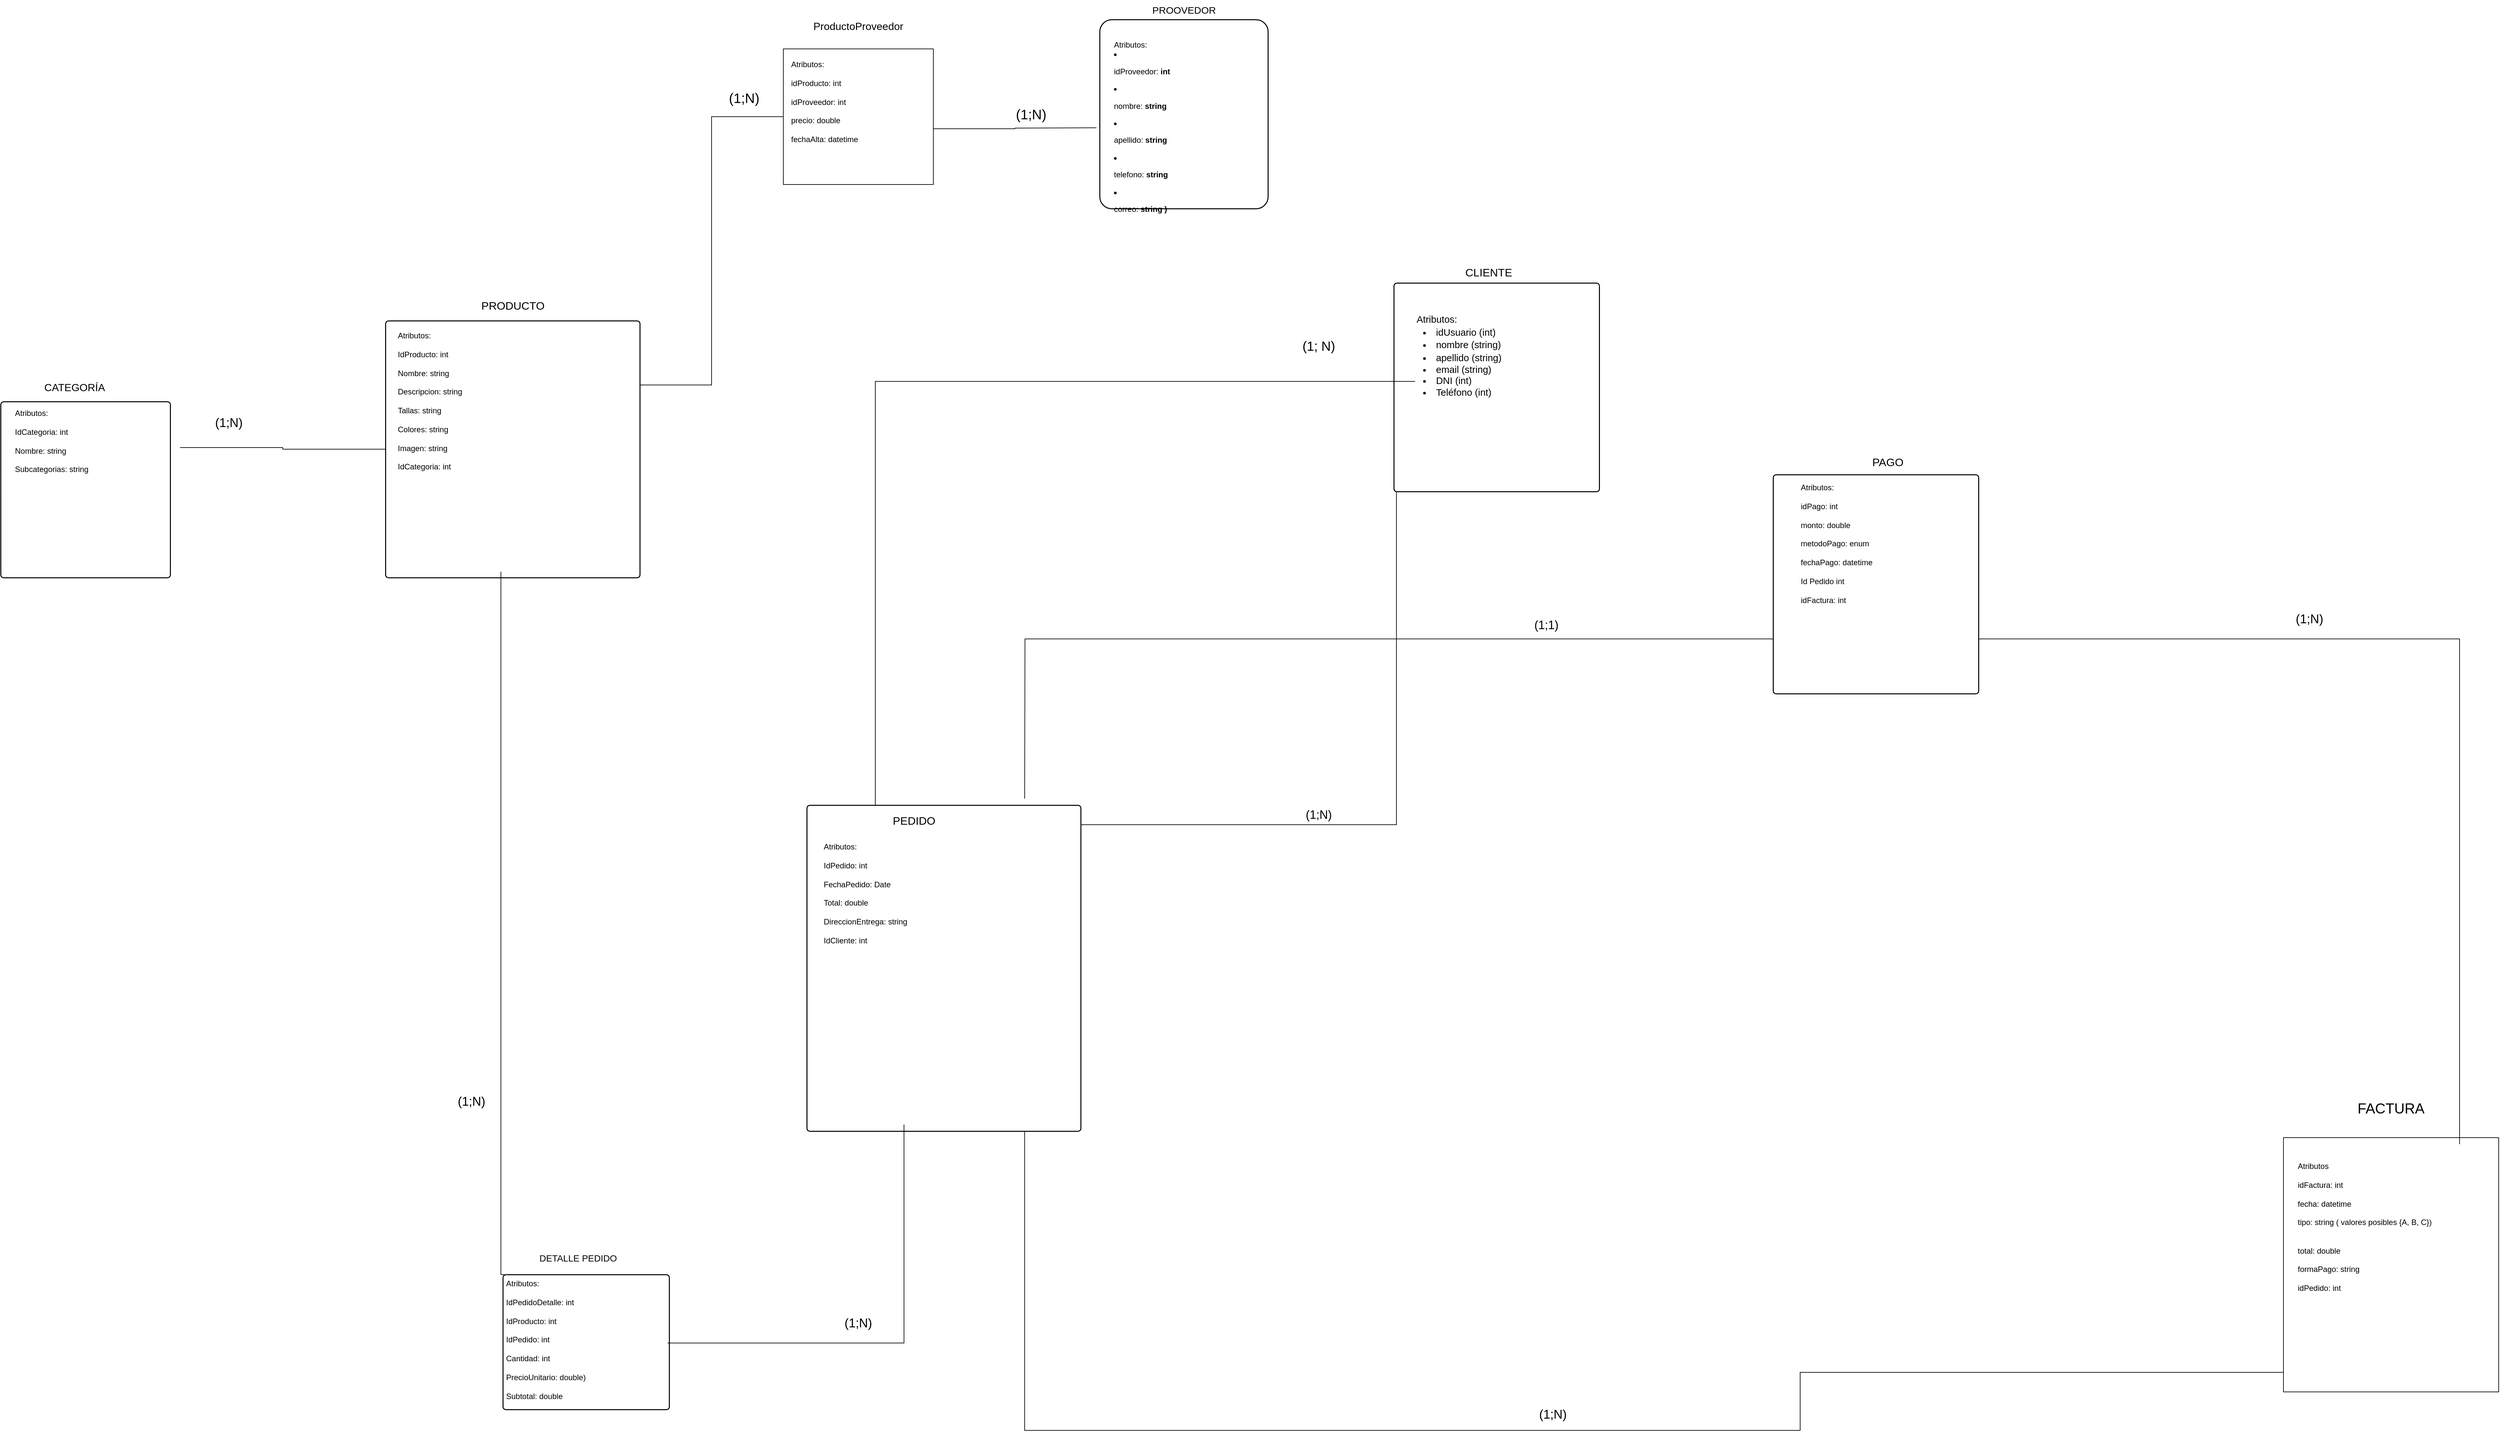 <mxfile version="28.2.5">
  <diagram name="Página-1" id="pykxd99a8eA-za5mrAO4">
    <mxGraphModel grid="1" page="1" gridSize="10" guides="1" tooltips="1" connect="1" arrows="1" fold="1" pageScale="1" pageWidth="827" pageHeight="1169" math="0" shadow="0">
      <root>
        <mxCell id="0" />
        <mxCell id="1" parent="0" />
        <mxCell id="EBXGKGWkB09iLzEwU4NJ-7" value="&lt;div style=&quot;display: flex; justify-content: flex-start; text-align: left; align-items: baseline; font-size: 0; line-height: 1.25;margin-top: -2px;&quot;&gt;&lt;span&gt;&lt;br&gt;&lt;/span&gt;&lt;/div&gt;" style="html=1;overflow=block;blockSpacing=1;whiteSpace=wrap;fontSize=13;spacing=3.8;strokeOpacity=100;fillOpacity=100;rounded=1;absoluteArcSize=1;arcSize=37;fillColor=#ffffff;strokeWidth=1.5;lucidId=oJzHDDHh~Keg;" vertex="1" parent="1">
          <mxGeometry x="5615" y="825" width="258" height="290" as="geometry" />
        </mxCell>
        <mxCell id="EBXGKGWkB09iLzEwU4NJ-8" style="edgeStyle=orthogonalEdgeStyle;rounded=0;orthogonalLoop=1;jettySize=auto;html=1;exitX=0.25;exitY=1;exitDx=0;exitDy=0;entryX=1;entryY=0.25;entryDx=0;entryDy=0;" edge="1" parent="1" source="EBXGKGWkB09iLzEwU4NJ-9" target="EBXGKGWkB09iLzEwU4NJ-17">
          <mxGeometry relative="1" as="geometry">
            <Array as="points">
              <mxPoint x="6070" y="1549" />
              <mxPoint x="6070" y="2060" />
              <mxPoint x="5530" y="2060" />
            </Array>
          </mxGeometry>
        </mxCell>
        <mxCell id="EBXGKGWkB09iLzEwU4NJ-9" value="&lt;div style=&quot;display: flex; justify-content: center; align-items: baseline; font-size: 0px; line-height: 1.25; margin-top: -2px;&quot;&gt;&lt;span style=&quot;&quot;&gt;&lt;br&gt;&lt;/span&gt;&lt;/div&gt;" style="html=1;overflow=block;blockSpacing=1;whiteSpace=wrap;fontSize=13;spacing=3.8;strokeOpacity=100;fillOpacity=100;rounded=1;absoluteArcSize=1;arcSize=9;fillColor=#ffffff;strokeWidth=1.5;lucidId=JLzHYAGDdfgJ;align=center;" vertex="1" parent="1">
          <mxGeometry x="6066" y="1229" width="315" height="320" as="geometry" />
        </mxCell>
        <mxCell id="EBXGKGWkB09iLzEwU4NJ-11" style="edgeStyle=orthogonalEdgeStyle;rounded=0;orthogonalLoop=1;jettySize=auto;html=1;exitX=1;exitY=0.25;exitDx=0;exitDy=0;entryX=0;entryY=0.5;entryDx=0;entryDy=0;shape=wire;dashed=1;endArrow=none;endFill=0;" edge="1" parent="1" source="EBXGKGWkB09iLzEwU4NJ-13" target="EBXGKGWkB09iLzEwU4NJ-43">
          <mxGeometry relative="1" as="geometry" />
        </mxCell>
        <mxCell id="EBXGKGWkB09iLzEwU4NJ-12" style="edgeStyle=orthogonalEdgeStyle;rounded=0;orthogonalLoop=1;jettySize=auto;html=1;exitX=0;exitY=0.5;exitDx=0;exitDy=0;entryX=1;entryY=0.25;entryDx=0;entryDy=0;endArrow=none;endFill=0;" edge="1" parent="1" source="EBXGKGWkB09iLzEwU4NJ-13" target="EBXGKGWkB09iLzEwU4NJ-90">
          <mxGeometry relative="1" as="geometry" />
        </mxCell>
        <mxCell id="EBXGKGWkB09iLzEwU4NJ-13" value="&lt;div style=&quot;display: flex; justify-content: center; text-align: center; align-items: baseline; font-size: 0; line-height: 1.25;margin-top: -2px;&quot;&gt;&lt;span&gt;&lt;br&gt;&lt;/span&gt;&lt;/div&gt;" style="html=1;overflow=block;blockSpacing=1;whiteSpace=wrap;fontSize=13;spacing=3.8;strokeOpacity=100;fillOpacity=100;rounded=1;absoluteArcSize=1;arcSize=9;fillColor=#ffffff;strokeWidth=1.5;lucidId=tOzHGIA8UjvC;" vertex="1" parent="1">
          <mxGeometry x="4520" y="1287" width="390" height="394" as="geometry" />
        </mxCell>
        <mxCell id="EBXGKGWkB09iLzEwU4NJ-14" value="&lt;div style=&quot;display: flex; justify-content: center; text-align: center; align-items: baseline; font-size: 0; line-height: 1.25;margin-top: -2px;&quot;&gt;&lt;span&gt;&lt;br&gt;&lt;/span&gt;&lt;/div&gt;" style="html=1;overflow=block;blockSpacing=1;whiteSpace=wrap;fontSize=13;spacing=3.8;strokeOpacity=100;fillOpacity=100;rounded=1;absoluteArcSize=1;arcSize=9;fillColor=#ffffff;strokeWidth=1.5;lucidId=wPzHekmR0M1P;" vertex="1" parent="1">
          <mxGeometry x="3930" y="1411" width="260" height="270" as="geometry" />
        </mxCell>
        <mxCell id="EBXGKGWkB09iLzEwU4NJ-15" style="edgeStyle=orthogonalEdgeStyle;rounded=0;orthogonalLoop=1;jettySize=auto;html=1;exitX=0.25;exitY=0;exitDx=0;exitDy=0;entryX=0;entryY=0.5;entryDx=0;entryDy=0;endArrow=none;endFill=0;" edge="1" parent="1" source="EBXGKGWkB09iLzEwU4NJ-17" target="EBXGKGWkB09iLzEwU4NJ-95">
          <mxGeometry relative="1" as="geometry" />
        </mxCell>
        <mxCell id="EBXGKGWkB09iLzEwU4NJ-17" value="&lt;div style=&quot;display: flex; justify-content: center; text-align: center; align-items: baseline; font-size: 0; line-height: 1.25;margin-top: -2px;&quot;&gt;&lt;span&gt;&lt;br&gt;&lt;/span&gt;&lt;/div&gt;" style="html=1;overflow=block;blockSpacing=1;whiteSpace=wrap;fontSize=13;spacing=3.8;strokeOpacity=100;fillOpacity=100;rounded=1;absoluteArcSize=1;arcSize=9;fillColor=#ffffff;strokeWidth=1.5;lucidId=pQzHjC2g94SA;" vertex="1" parent="1">
          <mxGeometry x="5166" y="2030" width="420" height="500" as="geometry" />
        </mxCell>
        <mxCell id="EBXGKGWkB09iLzEwU4NJ-19" style="edgeStyle=orthogonalEdgeStyle;rounded=0;orthogonalLoop=1;jettySize=auto;html=1;exitX=0;exitY=0.75;exitDx=0;exitDy=0;endArrow=none;endFill=0;" edge="1" parent="1" source="EBXGKGWkB09iLzEwU4NJ-20">
          <mxGeometry relative="1" as="geometry">
            <mxPoint x="5500" y="2020.0" as="targetPoint" />
          </mxGeometry>
        </mxCell>
        <mxCell id="EBXGKGWkB09iLzEwU4NJ-20" value="&lt;div style=&quot;display: flex; justify-content: center; text-align: center; align-items: baseline; font-size: 0; line-height: 1.25;margin-top: -2px;&quot;&gt;&lt;span&gt;&lt;br&gt;&lt;/span&gt;&lt;/div&gt;" style="html=1;overflow=block;blockSpacing=1;whiteSpace=wrap;fontSize=13;spacing=3.8;strokeOpacity=100;fillOpacity=100;rounded=1;absoluteArcSize=1;arcSize=9;fillColor=#ffffff;strokeWidth=1.5;lucidId=~RzHCrl8J2Zh;" vertex="1" parent="1">
          <mxGeometry x="6647.5" y="1523" width="315" height="336" as="geometry" />
        </mxCell>
        <mxCell id="EBXGKGWkB09iLzEwU4NJ-24" value="&lt;div style=&quot;text-align: left;&quot;&gt;&lt;br&gt;&lt;/div&gt;" style="html=1;overflow=block;blockSpacing=1;whiteSpace=wrap;fontSize=13;spacing=3.8;strokeOpacity=100;fillOpacity=100;rounded=1;absoluteArcSize=1;arcSize=9;fillColor=#ffffff;strokeWidth=1.5;lucidId=B9zHbpdB2686;" vertex="1" parent="1">
          <mxGeometry x="4700" y="2750" width="255" height="207" as="geometry" />
        </mxCell>
        <mxCell id="EBXGKGWkB09iLzEwU4NJ-26" value="PRODUCTO" style="text;html=1;align=center;verticalAlign=middle;resizable=0;points=[];autosize=1;strokeColor=none;fillColor=none;fontSize=17;" vertex="1" parent="1">
          <mxGeometry x="4655" y="1250" width="120" height="30" as="geometry" />
        </mxCell>
        <mxCell id="EBXGKGWkB09iLzEwU4NJ-27" value="CATEGORÍA" style="text;html=1;align=center;verticalAlign=middle;resizable=0;points=[];autosize=1;strokeColor=none;fillColor=none;fontSize=16;" vertex="1" parent="1">
          <mxGeometry x="3983" y="1374" width="120" height="30" as="geometry" />
        </mxCell>
        <mxCell id="EBXGKGWkB09iLzEwU4NJ-28" value="DETALLE PEDIDO" style="text;html=1;align=center;verticalAlign=middle;resizable=0;points=[];autosize=1;strokeColor=none;fillColor=none;fontSize=14;" vertex="1" parent="1">
          <mxGeometry x="4745" y="2710" width="140" height="30" as="geometry" />
        </mxCell>
        <mxCell id="EBXGKGWkB09iLzEwU4NJ-29" value="PEDIDO" style="text;html=1;align=center;verticalAlign=middle;resizable=0;points=[];autosize=1;strokeColor=none;fillColor=none;fontSize=17;" vertex="1" parent="1">
          <mxGeometry x="5285" y="2040" width="90" height="30" as="geometry" />
        </mxCell>
        <mxCell id="EBXGKGWkB09iLzEwU4NJ-31" value="PAGO" style="text;html=1;align=center;verticalAlign=middle;resizable=0;points=[];autosize=1;strokeColor=none;fillColor=none;fontSize=17;" vertex="1" parent="1">
          <mxGeometry x="6787.5" y="1490" width="70" height="30" as="geometry" />
        </mxCell>
        <mxCell id="EBXGKGWkB09iLzEwU4NJ-35" value="PROOVEDOR" style="text;html=1;align=center;verticalAlign=middle;resizable=0;points=[];autosize=1;strokeColor=none;fillColor=none;fontSize=15;" vertex="1" parent="1">
          <mxGeometry x="5684" y="795" width="120" height="30" as="geometry" />
        </mxCell>
        <mxCell id="EBXGKGWkB09iLzEwU4NJ-36" value="CLIENTE" style="text;html=1;align=center;verticalAlign=middle;resizable=0;points=[];autosize=1;strokeColor=none;fillColor=none;fontSize=17;" vertex="1" parent="1">
          <mxGeometry x="6161" y="1199" width="100" height="30" as="geometry" />
        </mxCell>
        <mxCell id="EBXGKGWkB09iLzEwU4NJ-42" value="&lt;font style=&quot;font-size: 19px;&quot;&gt;(1;N)&lt;/font&gt;" style="text;html=1;align=center;verticalAlign=middle;whiteSpace=wrap;rounded=0;" vertex="1" parent="1">
          <mxGeometry x="4250" y="1429" width="60" height="30" as="geometry" />
        </mxCell>
        <mxCell id="EBXGKGWkB09iLzEwU4NJ-43" value="" style="rounded=0;whiteSpace=wrap;html=1;" vertex="1" parent="1">
          <mxGeometry x="5130" y="870" width="230" height="208" as="geometry" />
        </mxCell>
        <mxCell id="EBXGKGWkB09iLzEwU4NJ-44" value="&lt;font style=&quot;font-size: 16px;&quot;&gt;ProductoProveedor&lt;/font&gt;" style="text;html=1;align=center;verticalAlign=middle;whiteSpace=wrap;rounded=0;" vertex="1" parent="1">
          <mxGeometry x="5215" y="820" width="60" height="30" as="geometry" />
        </mxCell>
        <mxCell id="EBXGKGWkB09iLzEwU4NJ-47" value="&lt;font style=&quot;font-size: 19px;&quot;&gt;(1;N)&lt;/font&gt;" style="text;html=1;align=center;verticalAlign=middle;whiteSpace=wrap;rounded=0;" vertex="1" parent="1">
          <mxGeometry x="5215" y="2810" width="60" height="30" as="geometry" />
        </mxCell>
        <mxCell id="EBXGKGWkB09iLzEwU4NJ-48" value="&lt;font style=&quot;font-size: 18px;&quot;&gt;(1;N)&lt;/font&gt;" style="text;html=1;align=center;verticalAlign=middle;whiteSpace=wrap;rounded=0;" vertex="1" parent="1">
          <mxGeometry x="5921" y="2030" width="60" height="30" as="geometry" />
        </mxCell>
        <mxCell id="EBXGKGWkB09iLzEwU4NJ-52" value="&lt;font style=&quot;font-size: 20px;&quot;&gt;(1; N)&lt;/font&gt;" style="text;html=1;align=center;verticalAlign=middle;whiteSpace=wrap;rounded=0;" vertex="1" parent="1">
          <mxGeometry x="5921" y="1310" width="60" height="30" as="geometry" />
        </mxCell>
        <mxCell id="EBXGKGWkB09iLzEwU4NJ-53" value="&lt;font style=&quot;font-size: 21px;&quot;&gt;(1;N)&lt;/font&gt;" style="text;html=1;align=center;verticalAlign=middle;whiteSpace=wrap;rounded=0;" vertex="1" parent="1">
          <mxGeometry x="5040" y="930" width="60" height="30" as="geometry" />
        </mxCell>
        <mxCell id="EBXGKGWkB09iLzEwU4NJ-54" value="&lt;font style=&quot;font-size: 21px;&quot;&gt;(1;N)&lt;/font&gt;" style="text;html=1;align=center;verticalAlign=middle;whiteSpace=wrap;rounded=0;" vertex="1" parent="1">
          <mxGeometry x="5480" y="955" width="60" height="30" as="geometry" />
        </mxCell>
        <mxCell id="EBXGKGWkB09iLzEwU4NJ-69" value="&lt;font style=&quot;font-size: 19px;&quot;&gt;(1;N)&lt;/font&gt;" style="text;html=1;align=center;verticalAlign=middle;whiteSpace=wrap;rounded=0;" vertex="1" parent="1">
          <mxGeometry x="7440" y="1730" width="60" height="30" as="geometry" />
        </mxCell>
        <mxCell id="EBXGKGWkB09iLzEwU4NJ-75" value="" style="rounded=0;whiteSpace=wrap;html=1;" vertex="1" parent="1">
          <mxGeometry x="7430" y="2540" width="330" height="390" as="geometry" />
        </mxCell>
        <mxCell id="EBXGKGWkB09iLzEwU4NJ-76" value="&lt;font style=&quot;font-size: 22px;&quot;&gt;FACTURA&lt;/font&gt;" style="text;html=1;align=center;verticalAlign=middle;whiteSpace=wrap;rounded=0;" vertex="1" parent="1">
          <mxGeometry x="7565" y="2481" width="60" height="30" as="geometry" />
        </mxCell>
        <mxCell id="EBXGKGWkB09iLzEwU4NJ-78" value="&lt;div style=&quot;text-align: center;&quot;&gt;&lt;br&gt;&lt;/div&gt;" style="text;whiteSpace=wrap;html=1;" vertex="1" parent="1">
          <mxGeometry x="7530" y="2570" width="220" height="200" as="geometry" />
        </mxCell>
        <mxCell id="EBXGKGWkB09iLzEwU4NJ-79" style="edgeStyle=orthogonalEdgeStyle;rounded=0;orthogonalLoop=1;jettySize=auto;html=1;exitX=0.75;exitY=1;exitDx=0;exitDy=0;entryX=0;entryY=0.75;entryDx=0;entryDy=0;endArrow=none;endFill=0;" edge="1" parent="1" source="EBXGKGWkB09iLzEwU4NJ-17" target="EBXGKGWkB09iLzEwU4NJ-75">
          <mxGeometry relative="1" as="geometry">
            <mxPoint x="6190" y="2969" as="sourcePoint" />
            <mxPoint x="7239" y="2900" as="targetPoint" />
            <Array as="points">
              <mxPoint x="5500" y="2530" />
              <mxPoint x="5500" y="2989" />
              <mxPoint x="6689" y="2989" />
              <mxPoint x="6689" y="2900" />
              <mxPoint x="7430" y="2900" />
            </Array>
          </mxGeometry>
        </mxCell>
        <mxCell id="EBXGKGWkB09iLzEwU4NJ-80" value="&lt;font style=&quot;font-size: 19px;&quot;&gt;(1;N)&lt;/font&gt;" style="text;html=1;align=center;verticalAlign=middle;whiteSpace=wrap;rounded=0;" vertex="1" parent="1">
          <mxGeometry x="6280" y="2950" width="60" height="30" as="geometry" />
        </mxCell>
        <mxCell id="EBXGKGWkB09iLzEwU4NJ-88" style="edgeStyle=orthogonalEdgeStyle;rounded=0;orthogonalLoop=1;jettySize=auto;html=1;exitX=0.5;exitY=1;exitDx=0;exitDy=0;entryX=0;entryY=0;entryDx=0;entryDy=0;endArrow=none;endFill=0;" edge="1" parent="1" source="EBXGKGWkB09iLzEwU4NJ-89" target="EBXGKGWkB09iLzEwU4NJ-93">
          <mxGeometry relative="1" as="geometry">
            <Array as="points">
              <mxPoint x="4697" y="2750" />
            </Array>
          </mxGeometry>
        </mxCell>
        <mxCell id="EBXGKGWkB09iLzEwU4NJ-89" value="Atributos:&lt;br&gt;&lt;br&gt;IdProducto: int&lt;br&gt;&lt;br&gt;Nombre: string&amp;nbsp;&lt;br&gt;&lt;br&gt;Descripcion: string&amp;nbsp;&lt;br&gt;&lt;br&gt;Tallas: string&lt;br&gt;&lt;br&gt;Colores: string&lt;br&gt;&lt;br&gt;Imagen: string&lt;br&gt;&lt;br&gt;IdCategoria: int" style="text;whiteSpace=wrap;html=1;" vertex="1" parent="1">
          <mxGeometry x="4537" y="1296" width="320" height="376" as="geometry" />
        </mxCell>
        <mxCell id="EBXGKGWkB09iLzEwU4NJ-90" value="Atributos:&lt;br&gt;&lt;br&gt;IdCategoria: int&lt;br&gt;&lt;br&gt;Nombre: string&amp;nbsp;&lt;br&gt;&lt;br&gt;Subcategorias: string&lt;div&gt;&lt;br&gt;&lt;/div&gt;&lt;div&gt;&lt;br&gt;&lt;/div&gt;" style="text;whiteSpace=wrap;html=1;" vertex="1" parent="1">
          <mxGeometry x="3950" y="1415" width="255" height="266" as="geometry" />
        </mxCell>
        <mxCell id="EBXGKGWkB09iLzEwU4NJ-92" style="edgeStyle=orthogonalEdgeStyle;rounded=0;orthogonalLoop=1;jettySize=auto;html=1;exitX=1;exitY=0.5;exitDx=0;exitDy=0;endArrow=none;endFill=0;" edge="1" parent="1" source="EBXGKGWkB09iLzEwU4NJ-93" target="EBXGKGWkB09iLzEwU4NJ-94">
          <mxGeometry relative="1" as="geometry" />
        </mxCell>
        <mxCell id="EBXGKGWkB09iLzEwU4NJ-93" value="Atributos:&lt;br&gt;&lt;br&gt;IdPedidoDetalle: int&amp;nbsp;&amp;nbsp;&lt;br&gt;&lt;br&gt;IdProducto: int&amp;nbsp;&lt;br&gt;&lt;br&gt;IdPedido: int&amp;nbsp;&lt;div&gt;&lt;br&gt;Cantidad: int&amp;nbsp;&lt;br&gt;&lt;br&gt;PrecioUnitario: double)&amp;nbsp;&lt;br&gt;&lt;br&gt;Subtotal: double&amp;nbsp;&lt;/div&gt;" style="text;whiteSpace=wrap;html=1;" vertex="1" parent="1">
          <mxGeometry x="4702.5" y="2750" width="250" height="210" as="geometry" />
        </mxCell>
        <mxCell id="EBXGKGWkB09iLzEwU4NJ-94" value="Atributos:&lt;br&gt;&lt;br&gt;IdPedido: int&amp;nbsp;&amp;nbsp;&lt;br&gt;&lt;br&gt;FechaPedido: Date&amp;nbsp;&lt;br&gt;&lt;br&gt;Total: double&amp;nbsp;&lt;br&gt;&lt;br&gt;DireccionEntrega: string&amp;nbsp;&lt;br&gt;&lt;br&gt;IdCliente: int&lt;br&gt;&lt;br&gt;&lt;div&gt;&lt;br&gt;&lt;/div&gt;" style="text;whiteSpace=wrap;html=1;" vertex="1" parent="1">
          <mxGeometry x="5190" y="2080" width="250" height="440" as="geometry" />
        </mxCell>
        <mxCell id="EBXGKGWkB09iLzEwU4NJ-95" value="&lt;div&gt;&lt;div&gt;&lt;span style=&quot;font-size: 14.7px;&quot;&gt;Atributos:&lt;/span&gt;&lt;/div&gt;&lt;ul style=&quot;text-align: center; font-size: 13px; margin: 0px; padding-left: 10px; list-style-position: inside;&quot;&gt;&lt;li style=&quot;text-align: left; font-size: 14.7px;&quot;&gt;&lt;span style=&quot;margin-left: 0px; margin-top: -2px;&quot;&gt;&lt;span style=&quot;font-size: 14.7px;&quot;&gt;idUsuario (int)&lt;/span&gt;&lt;span style=&quot;font-size: 16px;&quot;&gt;&lt;/span&gt;&lt;/span&gt;&lt;/li&gt;&lt;li style=&quot;text-align: left; font-size: 14.7px;&quot;&gt;&lt;span style=&quot;margin-left: 0px; margin-top: -2px;&quot;&gt;&lt;span style=&quot;font-size: 14.7px;&quot;&gt;nombre (string)&lt;/span&gt;&lt;span style=&quot;font-size: 16px;&quot;&gt;&lt;/span&gt;&lt;/span&gt;&lt;/li&gt;&lt;li style=&quot;text-align: left; font-size: 14.7px;&quot;&gt;&lt;span style=&quot;margin-left: 0px; margin-top: -2px;&quot;&gt;&lt;span style=&quot;font-size: 14.7px;&quot;&gt;apellido (string)&lt;/span&gt;&lt;span style=&quot;font-size: 16px;&quot;&gt;&lt;/span&gt;&lt;/span&gt;&lt;/li&gt;&lt;li style=&quot;text-align: left; font-size: 14.7px;&quot;&gt;&lt;span style=&quot;margin-left: 0px; margin-top: -2px;&quot;&gt;&lt;span style=&quot;font-size: 14.7px;&quot;&gt;email (string)&lt;/span&gt;&lt;/span&gt;&lt;/li&gt;&lt;li style=&quot;text-align: left; font-size: 14.7px;&quot;&gt;&lt;span style=&quot;margin-left: 0px; margin-top: -2px;&quot;&gt;&lt;span style=&quot;font-size: 14.7px;&quot;&gt;DNI (int)&lt;/span&gt;&lt;/span&gt;&lt;/li&gt;&lt;li style=&quot;text-align: left; font-size: 14.7px;&quot;&gt;&lt;span style=&quot;margin-left: 0px; margin-top: -2px;&quot;&gt;&lt;span style=&quot;font-size: 14.7px;&quot;&gt;Teléfono (int)&lt;/span&gt;&lt;/span&gt;&lt;/li&gt;&lt;/ul&gt;&lt;br&gt;&lt;/div&gt;" style="text;whiteSpace=wrap;html=1;" vertex="1" parent="1">
          <mxGeometry x="6098.5" y="1270" width="250" height="220" as="geometry" />
        </mxCell>
        <mxCell id="EBXGKGWkB09iLzEwU4NJ-96" value="Atributos:&lt;br&gt;&lt;div&gt;&lt;li data-end=&quot;1286&quot; data-start=&quot;1247&quot;&gt;&lt;p data-end=&quot;1286&quot; data-start=&quot;1249&quot;&gt;idProveedor: &lt;strong data-end=&quot;1284&quot; data-start=&quot;1262&quot;&gt;int&amp;nbsp;&lt;/strong&gt;&lt;/p&gt;&lt;/li&gt;&lt;li data-end=&quot;1320&quot; data-start=&quot;1287&quot;&gt;&lt;p data-end=&quot;1320&quot; data-start=&quot;1289&quot;&gt;nombre: &lt;strong data-end=&quot;1318&quot; data-start=&quot;1297&quot;&gt;string&amp;nbsp;&lt;/strong&gt;&lt;/p&gt;&lt;/li&gt;&lt;li data-end=&quot;1356&quot; data-start=&quot;1321&quot;&gt;&lt;p data-end=&quot;1356&quot; data-start=&quot;1323&quot;&gt;apellido: &lt;strong data-end=&quot;1354&quot; data-start=&quot;1333&quot;&gt;string&lt;/strong&gt;&lt;/p&gt;&lt;/li&gt;&lt;li data-end=&quot;1388&quot; data-start=&quot;1357&quot;&gt;&lt;p data-end=&quot;1388&quot; data-start=&quot;1359&quot;&gt;telefono: &lt;strong data-end=&quot;1386&quot; data-start=&quot;1369&quot;&gt;string&amp;nbsp;&lt;/strong&gt;&lt;/p&gt;&lt;/li&gt;&lt;li data-end=&quot;1430&quot; data-start=&quot;1389&quot;&gt;&lt;p data-end=&quot;1430&quot; data-start=&quot;1391&quot;&gt;correo: &lt;strong data-end=&quot;1428&quot; data-start=&quot;1399&quot;&gt;string )&lt;/strong&gt;&lt;/p&gt;&lt;/li&gt;&lt;br&gt;&lt;/div&gt;" style="text;whiteSpace=wrap;html=1;" vertex="1" parent="1">
          <mxGeometry x="5635" y="850" width="230" height="195" as="geometry" />
        </mxCell>
        <mxCell id="EBXGKGWkB09iLzEwU4NJ-103" value="Atributos&lt;br&gt;&lt;br&gt;idFactura: int&amp;nbsp;&lt;br&gt;&lt;br&gt;fecha: datetime&lt;br&gt;&lt;br&gt;tipo: string ( valores posibles {A, B, C})&lt;br&gt;&lt;br&gt;&lt;br&gt;total: double&lt;br&gt;&lt;br&gt;formaPago: string&amp;nbsp;&lt;br&gt;&lt;br&gt;idPedido: int" style="text;whiteSpace=wrap;html=1;" vertex="1" parent="1">
          <mxGeometry x="7450" y="2570" width="310" height="240" as="geometry" />
        </mxCell>
        <mxCell id="EBXGKGWkB09iLzEwU4NJ-104" value="Atributos:&lt;br&gt;&lt;br&gt;idPago: int&amp;nbsp;&lt;br&gt;&lt;br&gt;monto: double&amp;nbsp;&lt;br&gt;&lt;br&gt;metodoPago: enum&amp;nbsp;&lt;br&gt;&lt;br&gt;fechaPago: datetime&lt;br&gt;&lt;br&gt;&lt;div&gt;Id Pedido int&amp;nbsp;&lt;/div&gt;&lt;div&gt;&lt;br&gt;&lt;/div&gt;&lt;div&gt;idFactura: int&amp;nbsp;&lt;br&gt;&lt;br&gt;&lt;/div&gt;" style="text;whiteSpace=wrap;html=1;" vertex="1" parent="1">
          <mxGeometry x="6687.5" y="1529" width="210" height="330" as="geometry" />
        </mxCell>
        <mxCell id="EBXGKGWkB09iLzEwU4NJ-106" style="edgeStyle=orthogonalEdgeStyle;rounded=0;orthogonalLoop=1;jettySize=auto;html=1;exitX=1;exitY=0.75;exitDx=0;exitDy=0;endArrow=none;endFill=0;" edge="1" parent="1" source="EBXGKGWkB09iLzEwU4NJ-107">
          <mxGeometry relative="1" as="geometry">
            <mxPoint x="5610" y="991" as="targetPoint" />
          </mxGeometry>
        </mxCell>
        <mxCell id="EBXGKGWkB09iLzEwU4NJ-107" value="Atributos:&lt;br&gt;&lt;br&gt;idProducto: int&amp;nbsp;&lt;br&gt;&lt;br&gt;idProveedor: int&amp;nbsp;&lt;br&gt;&lt;br&gt;precio: double&amp;nbsp;&lt;br&gt;&lt;br&gt;fechaAlta: datetime" style="text;whiteSpace=wrap;html=1;" vertex="1" parent="1">
          <mxGeometry x="5140" y="880" width="220" height="150" as="geometry" />
        </mxCell>
        <mxCell id="EBXGKGWkB09iLzEwU4NJ-111" value="&lt;font style=&quot;font-size: 19px;&quot;&gt;(1;N)&lt;/font&gt;" style="text;html=1;align=center;verticalAlign=middle;whiteSpace=wrap;rounded=0;" vertex="1" parent="1">
          <mxGeometry x="4622" y="2470" width="60" height="30" as="geometry" />
        </mxCell>
        <mxCell id="EBXGKGWkB09iLzEwU4NJ-113" style="edgeStyle=orthogonalEdgeStyle;rounded=0;orthogonalLoop=1;jettySize=auto;html=1;exitX=1;exitY=0.75;exitDx=0;exitDy=0;endArrow=none;endFill=0;" edge="1" parent="1" source="EBXGKGWkB09iLzEwU4NJ-20">
          <mxGeometry relative="1" as="geometry">
            <mxPoint x="7700" y="2550" as="targetPoint" />
            <Array as="points">
              <mxPoint x="7700" y="1775" />
            </Array>
          </mxGeometry>
        </mxCell>
        <mxCell id="EBXGKGWkB09iLzEwU4NJ-115" value="&lt;font style=&quot;font-size: 18px;&quot;&gt;(1;1)&lt;/font&gt;" style="text;html=1;align=center;verticalAlign=middle;whiteSpace=wrap;rounded=0;" vertex="1" parent="1">
          <mxGeometry x="6270" y="1739" width="60" height="30" as="geometry" />
        </mxCell>
      </root>
    </mxGraphModel>
  </diagram>
</mxfile>
